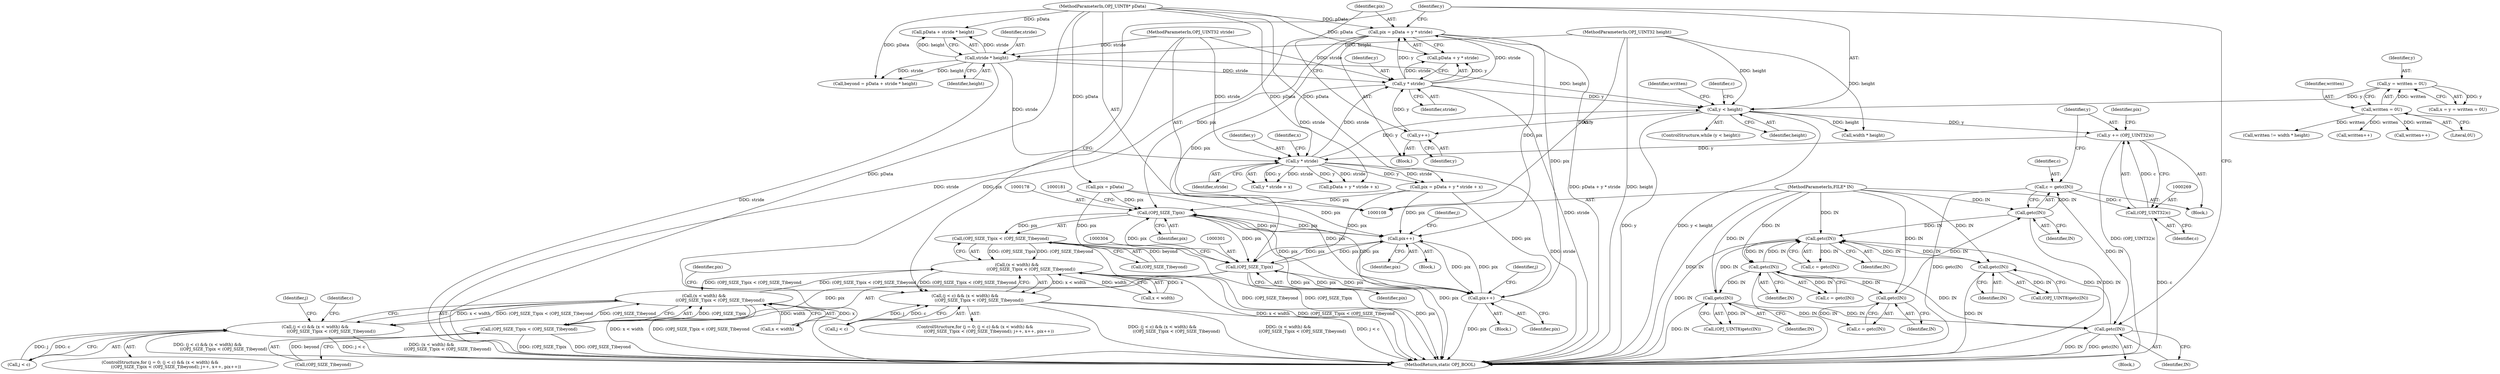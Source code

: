 digraph "0_openjpeg_cbe7384016083eac16078b359acd7a842253d503@integer" {
"1000233" [label="(Call,pix = pData + y * stride)"];
"1000110" [label="(MethodParameterIn,OPJ_UINT8* pData)"];
"1000237" [label="(Call,y * stride)"];
"1000231" [label="(Call,y++)"];
"1000138" [label="(Call,y < height)"];
"1000132" [label="(Call,y = written = 0U)"];
"1000134" [label="(Call,written = 0U)"];
"1000276" [label="(Call,y * stride)"];
"1000266" [label="(Call,y += (OPJ_UINT32)c)"];
"1000268" [label="(Call,(OPJ_UINT32)c)"];
"1000262" [label="(Call,c = getc(IN))"];
"1000264" [label="(Call,getc(IN))"];
"1000255" [label="(Call,getc(IN))"];
"1000215" [label="(Call,getc(IN))"];
"1000145" [label="(Call,getc(IN))"];
"1000360" [label="(Call,getc(IN))"];
"1000326" [label="(Call,getc(IN))"];
"1000109" [label="(MethodParameterIn,FILE* IN)"];
"1000162" [label="(Call,getc(IN))"];
"1000124" [label="(Call,stride * height)"];
"1000111" [label="(MethodParameterIn,OPJ_UINT32 stride)"];
"1000113" [label="(MethodParameterIn,OPJ_UINT32 height)"];
"1000177" [label="(Call,(OPJ_SIZE_T)pix)"];
"1000176" [label="(Call,(OPJ_SIZE_T)pix < (OPJ_SIZE_T)beyond)"];
"1000172" [label="(Call,(x < width) &&\n                     ((OPJ_SIZE_T)pix < (OPJ_SIZE_T)beyond))"];
"1000168" [label="(Call,(j < c) && (x < width) &&\n                     ((OPJ_SIZE_T)pix < (OPJ_SIZE_T)beyond))"];
"1000295" [label="(Call,(x < width) &&\n                        ((OPJ_SIZE_T)pix < (OPJ_SIZE_T)beyond))"];
"1000291" [label="(Call,(j < c) && (x < width) &&\n                        ((OPJ_SIZE_T)pix < (OPJ_SIZE_T)beyond))"];
"1000189" [label="(Call,pix++)"];
"1000300" [label="(Call,(OPJ_SIZE_T)pix)"];
"1000299" [label="(Call,(OPJ_SIZE_T)pix < (OPJ_SIZE_T)beyond)"];
"1000312" [label="(Call,pix++)"];
"1000227" [label="(Block,)"];
"1000133" [label="(Identifier,y)"];
"1000124" [label="(Call,stride * height)"];
"1000177" [label="(Call,(OPJ_SIZE_T)pix)"];
"1000275" [label="(Call,y * stride + x)"];
"1000359" [label="(Block,)"];
"1000137" [label="(ControlStructure,while (y < height))"];
"1000279" [label="(Identifier,x)"];
"1000277" [label="(Identifier,y)"];
"1000134" [label="(Call,written = 0U)"];
"1000252" [label="(Block,)"];
"1000264" [label="(Call,getc(IN))"];
"1000272" [label="(Identifier,pix)"];
"1000127" [label="(Call,pix = pData)"];
"1000364" [label="(Identifier,written)"];
"1000302" [label="(Identifier,pix)"];
"1000213" [label="(Call,c = getc(IN))"];
"1000233" [label="(Call,pix = pData + y * stride)"];
"1000135" [label="(Identifier,written)"];
"1000139" [label="(Identifier,y)"];
"1000180" [label="(Call,(OPJ_SIZE_T)beyond)"];
"1000312" [label="(Call,pix++)"];
"1000109" [label="(MethodParameterIn,FILE* IN)"];
"1000132" [label="(Call,y = written = 0U)"];
"1000268" [label="(Call,(OPJ_UINT32)c)"];
"1000172" [label="(Call,(x < width) &&\n                     ((OPJ_SIZE_T)pix < (OPJ_SIZE_T)beyond))"];
"1000179" [label="(Identifier,pix)"];
"1000270" [label="(Identifier,c)"];
"1000209" [label="(Call,written++)"];
"1000361" [label="(Identifier,IN)"];
"1000173" [label="(Call,x < width)"];
"1000299" [label="(Call,(OPJ_SIZE_T)pix < (OPJ_SIZE_T)beyond)"];
"1000194" [label="(Identifier,pix)"];
"1000265" [label="(Identifier,IN)"];
"1000168" [label="(Call,(j < c) && (x < width) &&\n                     ((OPJ_SIZE_T)pix < (OPJ_SIZE_T)beyond))"];
"1000324" [label="(Call,(OPJ_UINT8)getc(IN))"];
"1000253" [label="(Call,c = getc(IN))"];
"1000120" [label="(Call,beyond = pData + stride * height)"];
"1000140" [label="(Identifier,height)"];
"1000162" [label="(Call,getc(IN))"];
"1000327" [label="(Identifier,IN)"];
"1000138" [label="(Call,y < height)"];
"1000144" [label="(Identifier,c)"];
"1000345" [label="(Call,written++)"];
"1000189" [label="(Call,pix++)"];
"1000376" [label="(MethodReturn,static OPJ_BOOL)"];
"1000235" [label="(Call,pData + y * stride)"];
"1000326" [label="(Call,getc(IN))"];
"1000300" [label="(Call,(OPJ_SIZE_T)pix)"];
"1000287" [label="(ControlStructure,for (j = 0; (j < c) && (x < width) &&\n                        ((OPJ_SIZE_T)pix < (OPJ_SIZE_T)beyond); j++, x++, pix++))"];
"1000303" [label="(Call,(OPJ_SIZE_T)beyond)"];
"1000232" [label="(Identifier,y)"];
"1000216" [label="(Identifier,IN)"];
"1000169" [label="(Call,j < c)"];
"1000263" [label="(Identifier,c)"];
"1000143" [label="(Call,c = getc(IN))"];
"1000190" [label="(Identifier,pix)"];
"1000267" [label="(Identifier,y)"];
"1000291" [label="(Call,(j < c) && (x < width) &&\n                        ((OPJ_SIZE_T)pix < (OPJ_SIZE_T)beyond))"];
"1000186" [label="(Block,)"];
"1000309" [label="(Block,)"];
"1000292" [label="(Call,j < c)"];
"1000110" [label="(MethodParameterIn,OPJ_UINT8* pData)"];
"1000266" [label="(Call,y += (OPJ_UINT32)c)"];
"1000234" [label="(Identifier,pix)"];
"1000126" [label="(Identifier,height)"];
"1000363" [label="(Call,written != width * height)"];
"1000318" [label="(Identifier,j)"];
"1000176" [label="(Call,(OPJ_SIZE_T)pix < (OPJ_SIZE_T)beyond)"];
"1000170" [label="(Identifier,j)"];
"1000146" [label="(Identifier,IN)"];
"1000351" [label="(Identifier,c)"];
"1000271" [label="(Call,pix = pData + y * stride + x)"];
"1000163" [label="(Identifier,IN)"];
"1000238" [label="(Identifier,y)"];
"1000293" [label="(Identifier,j)"];
"1000365" [label="(Call,width * height)"];
"1000122" [label="(Call,pData + stride * height)"];
"1000276" [label="(Call,y * stride)"];
"1000262" [label="(Call,c = getc(IN))"];
"1000255" [label="(Call,getc(IN))"];
"1000239" [label="(Identifier,stride)"];
"1000313" [label="(Identifier,pix)"];
"1000295" [label="(Call,(x < width) &&\n                        ((OPJ_SIZE_T)pix < (OPJ_SIZE_T)beyond))"];
"1000296" [label="(Call,x < width)"];
"1000125" [label="(Identifier,stride)"];
"1000164" [label="(ControlStructure,for (j = 0; (j < c) && (x < width) &&\n                     ((OPJ_SIZE_T)pix < (OPJ_SIZE_T)beyond); j++, x++, pix++))"];
"1000256" [label="(Identifier,IN)"];
"1000145" [label="(Call,getc(IN))"];
"1000130" [label="(Call,x = y = written = 0U)"];
"1000273" [label="(Call,pData + y * stride + x)"];
"1000111" [label="(MethodParameterIn,OPJ_UINT32 stride)"];
"1000231" [label="(Call,y++)"];
"1000215" [label="(Call,getc(IN))"];
"1000237" [label="(Call,y * stride)"];
"1000113" [label="(MethodParameterIn,OPJ_UINT32 height)"];
"1000360" [label="(Call,getc(IN))"];
"1000278" [label="(Identifier,stride)"];
"1000160" [label="(Call,(OPJ_UINT8)getc(IN))"];
"1000136" [label="(Literal,0U)"];
"1000233" -> "1000227"  [label="AST: "];
"1000233" -> "1000235"  [label="CFG: "];
"1000234" -> "1000233"  [label="AST: "];
"1000235" -> "1000233"  [label="AST: "];
"1000139" -> "1000233"  [label="CFG: "];
"1000233" -> "1000376"  [label="DDG: pData + y * stride"];
"1000233" -> "1000376"  [label="DDG: pix"];
"1000233" -> "1000177"  [label="DDG: pix"];
"1000233" -> "1000189"  [label="DDG: pix"];
"1000110" -> "1000233"  [label="DDG: pData"];
"1000237" -> "1000233"  [label="DDG: y"];
"1000237" -> "1000233"  [label="DDG: stride"];
"1000233" -> "1000300"  [label="DDG: pix"];
"1000233" -> "1000312"  [label="DDG: pix"];
"1000110" -> "1000108"  [label="AST: "];
"1000110" -> "1000376"  [label="DDG: pData"];
"1000110" -> "1000120"  [label="DDG: pData"];
"1000110" -> "1000122"  [label="DDG: pData"];
"1000110" -> "1000127"  [label="DDG: pData"];
"1000110" -> "1000235"  [label="DDG: pData"];
"1000110" -> "1000271"  [label="DDG: pData"];
"1000110" -> "1000273"  [label="DDG: pData"];
"1000237" -> "1000235"  [label="AST: "];
"1000237" -> "1000239"  [label="CFG: "];
"1000238" -> "1000237"  [label="AST: "];
"1000239" -> "1000237"  [label="AST: "];
"1000235" -> "1000237"  [label="CFG: "];
"1000237" -> "1000376"  [label="DDG: stride"];
"1000237" -> "1000138"  [label="DDG: y"];
"1000237" -> "1000235"  [label="DDG: y"];
"1000237" -> "1000235"  [label="DDG: stride"];
"1000231" -> "1000237"  [label="DDG: y"];
"1000124" -> "1000237"  [label="DDG: stride"];
"1000276" -> "1000237"  [label="DDG: stride"];
"1000111" -> "1000237"  [label="DDG: stride"];
"1000237" -> "1000276"  [label="DDG: stride"];
"1000231" -> "1000227"  [label="AST: "];
"1000231" -> "1000232"  [label="CFG: "];
"1000232" -> "1000231"  [label="AST: "];
"1000234" -> "1000231"  [label="CFG: "];
"1000138" -> "1000231"  [label="DDG: y"];
"1000138" -> "1000137"  [label="AST: "];
"1000138" -> "1000140"  [label="CFG: "];
"1000139" -> "1000138"  [label="AST: "];
"1000140" -> "1000138"  [label="AST: "];
"1000144" -> "1000138"  [label="CFG: "];
"1000364" -> "1000138"  [label="CFG: "];
"1000138" -> "1000376"  [label="DDG: y"];
"1000138" -> "1000376"  [label="DDG: y < height"];
"1000132" -> "1000138"  [label="DDG: y"];
"1000276" -> "1000138"  [label="DDG: y"];
"1000124" -> "1000138"  [label="DDG: height"];
"1000113" -> "1000138"  [label="DDG: height"];
"1000138" -> "1000266"  [label="DDG: y"];
"1000138" -> "1000365"  [label="DDG: height"];
"1000132" -> "1000130"  [label="AST: "];
"1000132" -> "1000134"  [label="CFG: "];
"1000133" -> "1000132"  [label="AST: "];
"1000134" -> "1000132"  [label="AST: "];
"1000130" -> "1000132"  [label="CFG: "];
"1000132" -> "1000130"  [label="DDG: y"];
"1000134" -> "1000132"  [label="DDG: written"];
"1000134" -> "1000136"  [label="CFG: "];
"1000135" -> "1000134"  [label="AST: "];
"1000136" -> "1000134"  [label="AST: "];
"1000134" -> "1000209"  [label="DDG: written"];
"1000134" -> "1000345"  [label="DDG: written"];
"1000134" -> "1000363"  [label="DDG: written"];
"1000276" -> "1000275"  [label="AST: "];
"1000276" -> "1000278"  [label="CFG: "];
"1000277" -> "1000276"  [label="AST: "];
"1000278" -> "1000276"  [label="AST: "];
"1000279" -> "1000276"  [label="CFG: "];
"1000276" -> "1000376"  [label="DDG: stride"];
"1000276" -> "1000271"  [label="DDG: y"];
"1000276" -> "1000271"  [label="DDG: stride"];
"1000276" -> "1000273"  [label="DDG: y"];
"1000276" -> "1000273"  [label="DDG: stride"];
"1000276" -> "1000275"  [label="DDG: y"];
"1000276" -> "1000275"  [label="DDG: stride"];
"1000266" -> "1000276"  [label="DDG: y"];
"1000124" -> "1000276"  [label="DDG: stride"];
"1000111" -> "1000276"  [label="DDG: stride"];
"1000266" -> "1000252"  [label="AST: "];
"1000266" -> "1000268"  [label="CFG: "];
"1000267" -> "1000266"  [label="AST: "];
"1000268" -> "1000266"  [label="AST: "];
"1000272" -> "1000266"  [label="CFG: "];
"1000266" -> "1000376"  [label="DDG: (OPJ_UINT32)c"];
"1000268" -> "1000266"  [label="DDG: c"];
"1000268" -> "1000270"  [label="CFG: "];
"1000269" -> "1000268"  [label="AST: "];
"1000270" -> "1000268"  [label="AST: "];
"1000268" -> "1000376"  [label="DDG: c"];
"1000262" -> "1000268"  [label="DDG: c"];
"1000262" -> "1000252"  [label="AST: "];
"1000262" -> "1000264"  [label="CFG: "];
"1000263" -> "1000262"  [label="AST: "];
"1000264" -> "1000262"  [label="AST: "];
"1000267" -> "1000262"  [label="CFG: "];
"1000262" -> "1000376"  [label="DDG: getc(IN)"];
"1000264" -> "1000262"  [label="DDG: IN"];
"1000264" -> "1000265"  [label="CFG: "];
"1000265" -> "1000264"  [label="AST: "];
"1000264" -> "1000376"  [label="DDG: IN"];
"1000264" -> "1000145"  [label="DDG: IN"];
"1000255" -> "1000264"  [label="DDG: IN"];
"1000109" -> "1000264"  [label="DDG: IN"];
"1000255" -> "1000253"  [label="AST: "];
"1000255" -> "1000256"  [label="CFG: "];
"1000256" -> "1000255"  [label="AST: "];
"1000253" -> "1000255"  [label="CFG: "];
"1000255" -> "1000253"  [label="DDG: IN"];
"1000215" -> "1000255"  [label="DDG: IN"];
"1000109" -> "1000255"  [label="DDG: IN"];
"1000215" -> "1000213"  [label="AST: "];
"1000215" -> "1000216"  [label="CFG: "];
"1000216" -> "1000215"  [label="AST: "];
"1000213" -> "1000215"  [label="CFG: "];
"1000215" -> "1000376"  [label="DDG: IN"];
"1000215" -> "1000145"  [label="DDG: IN"];
"1000215" -> "1000213"  [label="DDG: IN"];
"1000145" -> "1000215"  [label="DDG: IN"];
"1000109" -> "1000215"  [label="DDG: IN"];
"1000215" -> "1000326"  [label="DDG: IN"];
"1000215" -> "1000360"  [label="DDG: IN"];
"1000145" -> "1000143"  [label="AST: "];
"1000145" -> "1000146"  [label="CFG: "];
"1000146" -> "1000145"  [label="AST: "];
"1000143" -> "1000145"  [label="CFG: "];
"1000145" -> "1000376"  [label="DDG: IN"];
"1000145" -> "1000143"  [label="DDG: IN"];
"1000360" -> "1000145"  [label="DDG: IN"];
"1000326" -> "1000145"  [label="DDG: IN"];
"1000162" -> "1000145"  [label="DDG: IN"];
"1000109" -> "1000145"  [label="DDG: IN"];
"1000145" -> "1000162"  [label="DDG: IN"];
"1000360" -> "1000359"  [label="AST: "];
"1000360" -> "1000361"  [label="CFG: "];
"1000361" -> "1000360"  [label="AST: "];
"1000139" -> "1000360"  [label="CFG: "];
"1000360" -> "1000376"  [label="DDG: IN"];
"1000360" -> "1000376"  [label="DDG: getc(IN)"];
"1000326" -> "1000360"  [label="DDG: IN"];
"1000109" -> "1000360"  [label="DDG: IN"];
"1000326" -> "1000324"  [label="AST: "];
"1000326" -> "1000327"  [label="CFG: "];
"1000327" -> "1000326"  [label="AST: "];
"1000324" -> "1000326"  [label="CFG: "];
"1000326" -> "1000376"  [label="DDG: IN"];
"1000326" -> "1000324"  [label="DDG: IN"];
"1000109" -> "1000326"  [label="DDG: IN"];
"1000109" -> "1000108"  [label="AST: "];
"1000109" -> "1000376"  [label="DDG: IN"];
"1000109" -> "1000162"  [label="DDG: IN"];
"1000162" -> "1000160"  [label="AST: "];
"1000162" -> "1000163"  [label="CFG: "];
"1000163" -> "1000162"  [label="AST: "];
"1000160" -> "1000162"  [label="CFG: "];
"1000162" -> "1000376"  [label="DDG: IN"];
"1000162" -> "1000160"  [label="DDG: IN"];
"1000124" -> "1000122"  [label="AST: "];
"1000124" -> "1000126"  [label="CFG: "];
"1000125" -> "1000124"  [label="AST: "];
"1000126" -> "1000124"  [label="AST: "];
"1000122" -> "1000124"  [label="CFG: "];
"1000124" -> "1000376"  [label="DDG: stride"];
"1000124" -> "1000120"  [label="DDG: stride"];
"1000124" -> "1000120"  [label="DDG: height"];
"1000124" -> "1000122"  [label="DDG: stride"];
"1000124" -> "1000122"  [label="DDG: height"];
"1000111" -> "1000124"  [label="DDG: stride"];
"1000113" -> "1000124"  [label="DDG: height"];
"1000111" -> "1000108"  [label="AST: "];
"1000111" -> "1000376"  [label="DDG: stride"];
"1000113" -> "1000108"  [label="AST: "];
"1000113" -> "1000376"  [label="DDG: height"];
"1000113" -> "1000365"  [label="DDG: height"];
"1000177" -> "1000176"  [label="AST: "];
"1000177" -> "1000179"  [label="CFG: "];
"1000178" -> "1000177"  [label="AST: "];
"1000179" -> "1000177"  [label="AST: "];
"1000181" -> "1000177"  [label="CFG: "];
"1000177" -> "1000376"  [label="DDG: pix"];
"1000177" -> "1000176"  [label="DDG: pix"];
"1000189" -> "1000177"  [label="DDG: pix"];
"1000312" -> "1000177"  [label="DDG: pix"];
"1000300" -> "1000177"  [label="DDG: pix"];
"1000127" -> "1000177"  [label="DDG: pix"];
"1000271" -> "1000177"  [label="DDG: pix"];
"1000177" -> "1000189"  [label="DDG: pix"];
"1000177" -> "1000300"  [label="DDG: pix"];
"1000177" -> "1000312"  [label="DDG: pix"];
"1000176" -> "1000172"  [label="AST: "];
"1000176" -> "1000180"  [label="CFG: "];
"1000180" -> "1000176"  [label="AST: "];
"1000172" -> "1000176"  [label="CFG: "];
"1000176" -> "1000376"  [label="DDG: (OPJ_SIZE_T)beyond"];
"1000176" -> "1000376"  [label="DDG: (OPJ_SIZE_T)pix"];
"1000176" -> "1000172"  [label="DDG: (OPJ_SIZE_T)pix"];
"1000176" -> "1000172"  [label="DDG: (OPJ_SIZE_T)beyond"];
"1000180" -> "1000176"  [label="DDG: beyond"];
"1000172" -> "1000168"  [label="AST: "];
"1000172" -> "1000173"  [label="CFG: "];
"1000173" -> "1000172"  [label="AST: "];
"1000168" -> "1000172"  [label="CFG: "];
"1000172" -> "1000376"  [label="DDG: (OPJ_SIZE_T)pix < (OPJ_SIZE_T)beyond"];
"1000172" -> "1000376"  [label="DDG: x < width"];
"1000172" -> "1000168"  [label="DDG: x < width"];
"1000172" -> "1000168"  [label="DDG: (OPJ_SIZE_T)pix < (OPJ_SIZE_T)beyond"];
"1000173" -> "1000172"  [label="DDG: x"];
"1000173" -> "1000172"  [label="DDG: width"];
"1000295" -> "1000172"  [label="DDG: (OPJ_SIZE_T)pix < (OPJ_SIZE_T)beyond"];
"1000172" -> "1000295"  [label="DDG: (OPJ_SIZE_T)pix < (OPJ_SIZE_T)beyond"];
"1000168" -> "1000164"  [label="AST: "];
"1000168" -> "1000169"  [label="CFG: "];
"1000169" -> "1000168"  [label="AST: "];
"1000139" -> "1000168"  [label="CFG: "];
"1000194" -> "1000168"  [label="CFG: "];
"1000168" -> "1000376"  [label="DDG: (j < c) && (x < width) &&\n                     ((OPJ_SIZE_T)pix < (OPJ_SIZE_T)beyond)"];
"1000168" -> "1000376"  [label="DDG: (x < width) &&\n                     ((OPJ_SIZE_T)pix < (OPJ_SIZE_T)beyond)"];
"1000168" -> "1000376"  [label="DDG: j < c"];
"1000169" -> "1000168"  [label="DDG: j"];
"1000169" -> "1000168"  [label="DDG: c"];
"1000295" -> "1000291"  [label="AST: "];
"1000295" -> "1000296"  [label="CFG: "];
"1000295" -> "1000299"  [label="CFG: "];
"1000296" -> "1000295"  [label="AST: "];
"1000299" -> "1000295"  [label="AST: "];
"1000291" -> "1000295"  [label="CFG: "];
"1000295" -> "1000376"  [label="DDG: x < width"];
"1000295" -> "1000376"  [label="DDG: (OPJ_SIZE_T)pix < (OPJ_SIZE_T)beyond"];
"1000295" -> "1000291"  [label="DDG: x < width"];
"1000295" -> "1000291"  [label="DDG: (OPJ_SIZE_T)pix < (OPJ_SIZE_T)beyond"];
"1000296" -> "1000295"  [label="DDG: x"];
"1000296" -> "1000295"  [label="DDG: width"];
"1000299" -> "1000295"  [label="DDG: (OPJ_SIZE_T)pix"];
"1000299" -> "1000295"  [label="DDG: (OPJ_SIZE_T)beyond"];
"1000291" -> "1000287"  [label="AST: "];
"1000291" -> "1000292"  [label="CFG: "];
"1000292" -> "1000291"  [label="AST: "];
"1000318" -> "1000291"  [label="CFG: "];
"1000351" -> "1000291"  [label="CFG: "];
"1000291" -> "1000376"  [label="DDG: (j < c) && (x < width) &&\n                        ((OPJ_SIZE_T)pix < (OPJ_SIZE_T)beyond)"];
"1000291" -> "1000376"  [label="DDG: j < c"];
"1000291" -> "1000376"  [label="DDG: (x < width) &&\n                        ((OPJ_SIZE_T)pix < (OPJ_SIZE_T)beyond)"];
"1000292" -> "1000291"  [label="DDG: j"];
"1000292" -> "1000291"  [label="DDG: c"];
"1000189" -> "1000186"  [label="AST: "];
"1000189" -> "1000190"  [label="CFG: "];
"1000190" -> "1000189"  [label="AST: "];
"1000170" -> "1000189"  [label="CFG: "];
"1000189" -> "1000376"  [label="DDG: pix"];
"1000312" -> "1000189"  [label="DDG: pix"];
"1000300" -> "1000189"  [label="DDG: pix"];
"1000127" -> "1000189"  [label="DDG: pix"];
"1000271" -> "1000189"  [label="DDG: pix"];
"1000189" -> "1000300"  [label="DDG: pix"];
"1000189" -> "1000312"  [label="DDG: pix"];
"1000300" -> "1000299"  [label="AST: "];
"1000300" -> "1000302"  [label="CFG: "];
"1000301" -> "1000300"  [label="AST: "];
"1000302" -> "1000300"  [label="AST: "];
"1000304" -> "1000300"  [label="CFG: "];
"1000300" -> "1000376"  [label="DDG: pix"];
"1000300" -> "1000299"  [label="DDG: pix"];
"1000312" -> "1000300"  [label="DDG: pix"];
"1000127" -> "1000300"  [label="DDG: pix"];
"1000271" -> "1000300"  [label="DDG: pix"];
"1000300" -> "1000312"  [label="DDG: pix"];
"1000299" -> "1000303"  [label="CFG: "];
"1000303" -> "1000299"  [label="AST: "];
"1000299" -> "1000376"  [label="DDG: (OPJ_SIZE_T)beyond"];
"1000299" -> "1000376"  [label="DDG: (OPJ_SIZE_T)pix"];
"1000303" -> "1000299"  [label="DDG: beyond"];
"1000312" -> "1000309"  [label="AST: "];
"1000312" -> "1000313"  [label="CFG: "];
"1000313" -> "1000312"  [label="AST: "];
"1000293" -> "1000312"  [label="CFG: "];
"1000312" -> "1000376"  [label="DDG: pix"];
"1000127" -> "1000312"  [label="DDG: pix"];
"1000271" -> "1000312"  [label="DDG: pix"];
}

